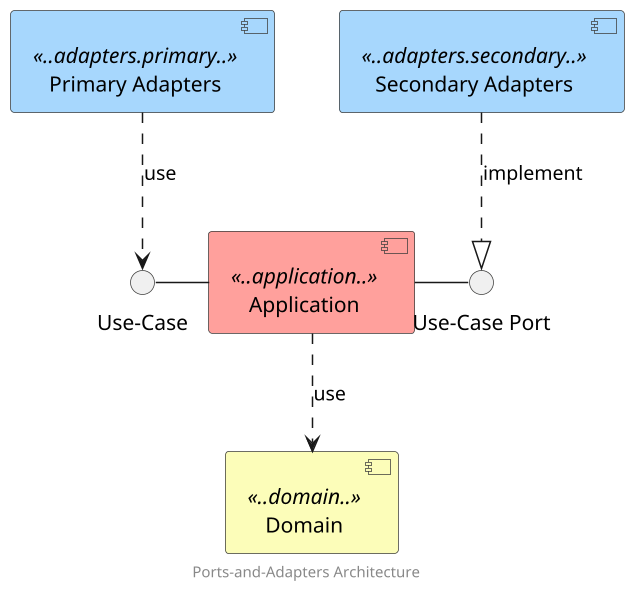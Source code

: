 @startuml
scale 1.5

skinparam interface {
  backgroundColor #f0f0f0
  borderColor #3c3c3b
}

skinparam component {
  backgroundColor #f0f0f0
  borderColor #3c3c3b
}

!define module(name, javaPackage) component [name] <<..javaPackage..>>

module(Primary Adapters, adapters.primary) as primaryAdapters #A7D7FD
module(Secondary Adapters, adapters.secondary) as secondaryAdapters #A7D7FD

module(Application, application) as application #FFA09C
() "Use-Case Port" as useCasePort
() "Use-Case" as useCase

module(Domain, domain) as domain #FCFDB9

primaryAdapters ..> useCase : use
secondaryAdapters ..|> useCasePort : implement
useCase - application
application - useCasePort
application ..> domain : use

center footer Ports-and-Adapters Architecture
@enduml
